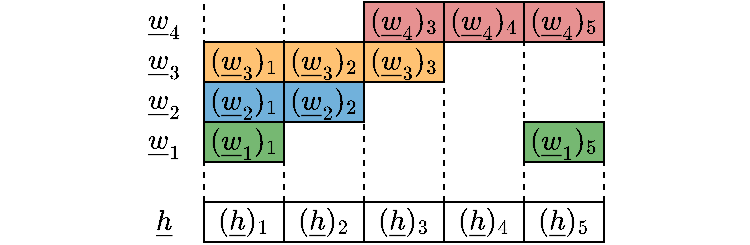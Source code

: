 <mxfile version="17.4.2" type="device"><diagram id="uZnYc1F1LjUMVNtjWZfF" name="Page-1"><mxGraphModel dx="1368" dy="384" grid="1" gridSize="10" guides="1" tooltips="1" connect="1" arrows="1" fold="1" page="1" pageScale="1" pageWidth="827" pageHeight="1169" math="1" shadow="0"><root><mxCell id="0"/><mxCell id="1" parent="0"/><mxCell id="2RfoHqS8yhw2WH4LA55U-1" value="$$(\underline{\mathcal{h}})_1$$" style="rounded=0;whiteSpace=wrap;html=1;" vertex="1" parent="1"><mxGeometry x="40" y="140" width="40" height="20" as="geometry"/></mxCell><mxCell id="2RfoHqS8yhw2WH4LA55U-8" value="$$(\underline{\mathcal{h}})_2$$" style="rounded=0;whiteSpace=wrap;html=1;" vertex="1" parent="1"><mxGeometry x="80" y="140" width="40" height="20" as="geometry"/></mxCell><mxCell id="2RfoHqS8yhw2WH4LA55U-9" value="$$(\underline{\mathcal{h}})_3$$" style="rounded=0;whiteSpace=wrap;html=1;" vertex="1" parent="1"><mxGeometry x="120" y="140" width="40" height="20" as="geometry"/></mxCell><mxCell id="2RfoHqS8yhw2WH4LA55U-10" value="$$(\underline{\mathcal{h}})_4$$" style="rounded=0;whiteSpace=wrap;html=1;" vertex="1" parent="1"><mxGeometry x="160" y="140" width="40" height="20" as="geometry"/></mxCell><mxCell id="2RfoHqS8yhw2WH4LA55U-11" value="$$(\underline{\mathcal{h}})_5$$" style="rounded=0;whiteSpace=wrap;html=1;" vertex="1" parent="1"><mxGeometry x="200" y="140" width="40" height="20" as="geometry"/></mxCell><mxCell id="2RfoHqS8yhw2WH4LA55U-12" value="$$\underline{\mathcal{h}}$$" style="rounded=0;whiteSpace=wrap;html=1;strokeColor=none;fillColor=none;" vertex="1" parent="1"><mxGeometry y="140" width="40" height="20" as="geometry"/></mxCell><mxCell id="2RfoHqS8yhw2WH4LA55U-13" value="$$(\underline{\mathcal{w}}_2)_1$$" style="rounded=0;whiteSpace=wrap;html=1;gradientColor=none;fillColor=#71B1DB;" vertex="1" parent="1"><mxGeometry x="40" y="80" width="40" height="20" as="geometry"/></mxCell><mxCell id="2RfoHqS8yhw2WH4LA55U-14" value="$$(\underline{\mathcal{w}}_2)_2$$" style="rounded=0;whiteSpace=wrap;html=1;gradientColor=none;fillColor=#71B1DB;" vertex="1" parent="1"><mxGeometry x="80" y="80" width="40" height="20" as="geometry"/></mxCell><mxCell id="2RfoHqS8yhw2WH4LA55U-15" value="$$(\underline{\mathcal{w}}_3)_1$$" style="rounded=0;whiteSpace=wrap;html=1;fillColor=#FFC273;" vertex="1" parent="1"><mxGeometry x="40" y="60" width="40" height="20" as="geometry"/></mxCell><mxCell id="2RfoHqS8yhw2WH4LA55U-16" value="$$(\underline{\mathcal{w}}_3)_3$$" style="rounded=0;whiteSpace=wrap;html=1;fillColor=#FFC273;" vertex="1" parent="1"><mxGeometry x="120" y="60" width="40" height="20" as="geometry"/></mxCell><mxCell id="2RfoHqS8yhw2WH4LA55U-17" value="$$(\underline{\mathcal{w}}_3)_2$$" style="rounded=0;whiteSpace=wrap;html=1;fillColor=#FFC273;" vertex="1" parent="1"><mxGeometry x="80" y="60" width="40" height="20" as="geometry"/></mxCell><mxCell id="2RfoHqS8yhw2WH4LA55U-18" value="$$(\underline{\mathcal{w}}_4)_3$$" style="rounded=0;whiteSpace=wrap;html=1;fillColor=#E69191;" vertex="1" parent="1"><mxGeometry x="120" y="40" width="40" height="20" as="geometry"/></mxCell><mxCell id="2RfoHqS8yhw2WH4LA55U-19" value="$$(\underline{\mathcal{w}}_4)_4$$" style="rounded=0;whiteSpace=wrap;html=1;fillColor=#E69191;" vertex="1" parent="1"><mxGeometry x="160" y="40" width="40" height="20" as="geometry"/></mxCell><mxCell id="2RfoHqS8yhw2WH4LA55U-20" value="$$(\underline{\mathcal{w}}_4)_5$$" style="rounded=0;whiteSpace=wrap;html=1;fillColor=#E69191;" vertex="1" parent="1"><mxGeometry x="200" y="40" width="40" height="20" as="geometry"/></mxCell><mxCell id="2RfoHqS8yhw2WH4LA55U-21" value="$$(\underline{\mathcal{w}}_1)_1$$" style="rounded=0;whiteSpace=wrap;html=1;fillColor=#76B872;" vertex="1" parent="1"><mxGeometry x="40" y="100" width="40" height="20" as="geometry"/></mxCell><mxCell id="2RfoHqS8yhw2WH4LA55U-22" value="$$(\underline{\mathcal{w}}_1)_5$$" style="rounded=0;whiteSpace=wrap;html=1;fillColor=#76B872;" vertex="1" parent="1"><mxGeometry x="200" y="100" width="40" height="20" as="geometry"/></mxCell><mxCell id="2RfoHqS8yhw2WH4LA55U-23" value="" style="endArrow=none;dashed=1;html=1;rounded=0;" edge="1" parent="1"><mxGeometry width="50" height="50" relative="1" as="geometry"><mxPoint x="40" y="140" as="sourcePoint"/><mxPoint x="40" y="40" as="targetPoint"/></mxGeometry></mxCell><mxCell id="2RfoHqS8yhw2WH4LA55U-24" value="" style="endArrow=none;dashed=1;html=1;rounded=0;" edge="1" parent="1"><mxGeometry width="50" height="50" relative="1" as="geometry"><mxPoint x="80" y="140" as="sourcePoint"/><mxPoint x="80" y="40" as="targetPoint"/></mxGeometry></mxCell><mxCell id="2RfoHqS8yhw2WH4LA55U-25" value="" style="endArrow=none;dashed=1;html=1;rounded=0;" edge="1" parent="1"><mxGeometry width="50" height="50" relative="1" as="geometry"><mxPoint x="120" y="140" as="sourcePoint"/><mxPoint x="120" y="40" as="targetPoint"/></mxGeometry></mxCell><mxCell id="2RfoHqS8yhw2WH4LA55U-26" value="" style="endArrow=none;dashed=1;html=1;rounded=0;" edge="1" parent="1"><mxGeometry width="50" height="50" relative="1" as="geometry"><mxPoint x="160.0" y="140" as="sourcePoint"/><mxPoint x="160.0" y="40" as="targetPoint"/></mxGeometry></mxCell><mxCell id="2RfoHqS8yhw2WH4LA55U-27" value="" style="endArrow=none;dashed=1;html=1;rounded=0;" edge="1" parent="1"><mxGeometry width="50" height="50" relative="1" as="geometry"><mxPoint x="200" y="140" as="sourcePoint"/><mxPoint x="200" y="40" as="targetPoint"/></mxGeometry></mxCell><mxCell id="2RfoHqS8yhw2WH4LA55U-28" value="" style="endArrow=none;dashed=1;html=1;rounded=0;" edge="1" parent="1"><mxGeometry width="50" height="50" relative="1" as="geometry"><mxPoint x="240" y="140" as="sourcePoint"/><mxPoint x="240" y="40" as="targetPoint"/></mxGeometry></mxCell><mxCell id="2RfoHqS8yhw2WH4LA55U-29" value="$$\underline{\mathcal{w}}_1$$" style="rounded=0;whiteSpace=wrap;html=1;fillColor=none;strokeColor=none;" vertex="1" parent="1"><mxGeometry y="100" width="40" height="20" as="geometry"/></mxCell><mxCell id="2RfoHqS8yhw2WH4LA55U-30" value="$$\underline{\mathcal{w}}_2$$" style="rounded=0;whiteSpace=wrap;html=1;fillColor=none;strokeColor=none;" vertex="1" parent="1"><mxGeometry y="80" width="40" height="20" as="geometry"/></mxCell><mxCell id="2RfoHqS8yhw2WH4LA55U-31" value="$$\underline{\mathcal{w}}_3$$" style="rounded=0;whiteSpace=wrap;html=1;fillColor=none;strokeColor=none;" vertex="1" parent="1"><mxGeometry y="60" width="40" height="20" as="geometry"/></mxCell><mxCell id="2RfoHqS8yhw2WH4LA55U-32" value="$$\underline{\mathcal{w}}_4$$" style="rounded=0;whiteSpace=wrap;html=1;fillColor=none;strokeColor=none;" vertex="1" parent="1"><mxGeometry y="40" width="40" height="20" as="geometry"/></mxCell></root></mxGraphModel></diagram></mxfile>